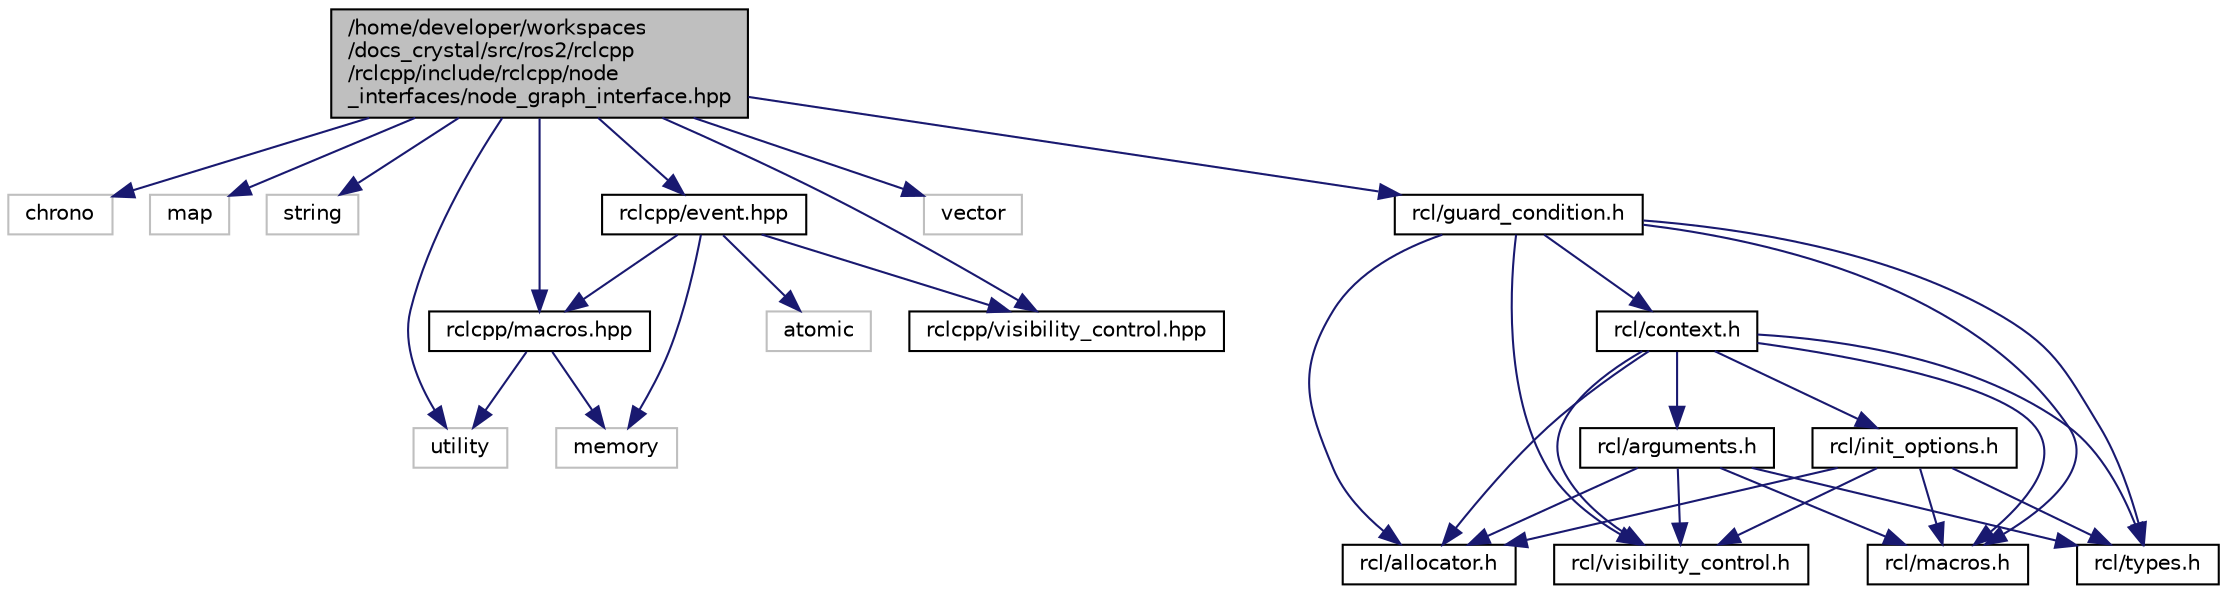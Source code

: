 digraph "/home/developer/workspaces/docs_crystal/src/ros2/rclcpp/rclcpp/include/rclcpp/node_interfaces/node_graph_interface.hpp"
{
  edge [fontname="Helvetica",fontsize="10",labelfontname="Helvetica",labelfontsize="10"];
  node [fontname="Helvetica",fontsize="10",shape=record];
  Node0 [label="/home/developer/workspaces\l/docs_crystal/src/ros2/rclcpp\l/rclcpp/include/rclcpp/node\l_interfaces/node_graph_interface.hpp",height=0.2,width=0.4,color="black", fillcolor="grey75", style="filled", fontcolor="black"];
  Node0 -> Node1 [color="midnightblue",fontsize="10",style="solid",fontname="Helvetica"];
  Node1 [label="chrono",height=0.2,width=0.4,color="grey75", fillcolor="white", style="filled"];
  Node0 -> Node2 [color="midnightblue",fontsize="10",style="solid",fontname="Helvetica"];
  Node2 [label="map",height=0.2,width=0.4,color="grey75", fillcolor="white", style="filled"];
  Node0 -> Node3 [color="midnightblue",fontsize="10",style="solid",fontname="Helvetica"];
  Node3 [label="string",height=0.2,width=0.4,color="grey75", fillcolor="white", style="filled"];
  Node0 -> Node4 [color="midnightblue",fontsize="10",style="solid",fontname="Helvetica"];
  Node4 [label="utility",height=0.2,width=0.4,color="grey75", fillcolor="white", style="filled"];
  Node0 -> Node5 [color="midnightblue",fontsize="10",style="solid",fontname="Helvetica"];
  Node5 [label="vector",height=0.2,width=0.4,color="grey75", fillcolor="white", style="filled"];
  Node0 -> Node6 [color="midnightblue",fontsize="10",style="solid",fontname="Helvetica"];
  Node6 [label="rcl/guard_condition.h",height=0.2,width=0.4,color="black", fillcolor="white", style="filled",URL="/home/developer/workspaces/docs_crystal/doxygen_tag_files/rcl.tag$guard__condition_8h.html"];
  Node6 -> Node7 [color="midnightblue",fontsize="10",style="solid",fontname="Helvetica"];
  Node7 [label="rcl/allocator.h",height=0.2,width=0.4,color="black", fillcolor="white", style="filled",URL="/home/developer/workspaces/docs_crystal/doxygen_tag_files/rcl.tag$allocator_8h.html"];
  Node6 -> Node8 [color="midnightblue",fontsize="10",style="solid",fontname="Helvetica"];
  Node8 [label="rcl/context.h",height=0.2,width=0.4,color="black", fillcolor="white", style="filled",URL="/home/developer/workspaces/docs_crystal/doxygen_tag_files/rcl.tag$context_8h.html"];
  Node8 -> Node7 [color="midnightblue",fontsize="10",style="solid",fontname="Helvetica"];
  Node8 -> Node9 [color="midnightblue",fontsize="10",style="solid",fontname="Helvetica"];
  Node9 [label="rcl/arguments.h",height=0.2,width=0.4,color="black", fillcolor="white", style="filled",URL="/home/developer/workspaces/docs_crystal/doxygen_tag_files/rcl.tag$arguments_8h.html"];
  Node9 -> Node7 [color="midnightblue",fontsize="10",style="solid",fontname="Helvetica"];
  Node9 -> Node10 [color="midnightblue",fontsize="10",style="solid",fontname="Helvetica"];
  Node10 [label="rcl/macros.h",height=0.2,width=0.4,color="black", fillcolor="white", style="filled",URL="/home/developer/workspaces/docs_crystal/doxygen_tag_files/rcl.tag$macros_8h.html"];
  Node9 -> Node11 [color="midnightblue",fontsize="10",style="solid",fontname="Helvetica"];
  Node11 [label="rcl/types.h",height=0.2,width=0.4,color="black", fillcolor="white", style="filled",URL="/home/developer/workspaces/docs_crystal/doxygen_tag_files/rcl.tag$types_8h.html"];
  Node9 -> Node12 [color="midnightblue",fontsize="10",style="solid",fontname="Helvetica"];
  Node12 [label="rcl/visibility_control.h",height=0.2,width=0.4,color="black", fillcolor="white", style="filled",URL="/home/developer/workspaces/docs_crystal/doxygen_tag_files/rcl.tag$visibility__control_8h.html"];
  Node8 -> Node13 [color="midnightblue",fontsize="10",style="solid",fontname="Helvetica"];
  Node13 [label="rcl/init_options.h",height=0.2,width=0.4,color="black", fillcolor="white", style="filled",URL="/home/developer/workspaces/docs_crystal/doxygen_tag_files/rcl.tag$init__options_8h.html"];
  Node13 -> Node7 [color="midnightblue",fontsize="10",style="solid",fontname="Helvetica"];
  Node13 -> Node10 [color="midnightblue",fontsize="10",style="solid",fontname="Helvetica"];
  Node13 -> Node11 [color="midnightblue",fontsize="10",style="solid",fontname="Helvetica"];
  Node13 -> Node12 [color="midnightblue",fontsize="10",style="solid",fontname="Helvetica"];
  Node8 -> Node10 [color="midnightblue",fontsize="10",style="solid",fontname="Helvetica"];
  Node8 -> Node11 [color="midnightblue",fontsize="10",style="solid",fontname="Helvetica"];
  Node8 -> Node12 [color="midnightblue",fontsize="10",style="solid",fontname="Helvetica"];
  Node6 -> Node10 [color="midnightblue",fontsize="10",style="solid",fontname="Helvetica"];
  Node6 -> Node11 [color="midnightblue",fontsize="10",style="solid",fontname="Helvetica"];
  Node6 -> Node12 [color="midnightblue",fontsize="10",style="solid",fontname="Helvetica"];
  Node0 -> Node14 [color="midnightblue",fontsize="10",style="solid",fontname="Helvetica"];
  Node14 [label="rclcpp/event.hpp",height=0.2,width=0.4,color="black", fillcolor="white", style="filled",URL="$event_8hpp.html"];
  Node14 -> Node15 [color="midnightblue",fontsize="10",style="solid",fontname="Helvetica"];
  Node15 [label="atomic",height=0.2,width=0.4,color="grey75", fillcolor="white", style="filled"];
  Node14 -> Node16 [color="midnightblue",fontsize="10",style="solid",fontname="Helvetica"];
  Node16 [label="memory",height=0.2,width=0.4,color="grey75", fillcolor="white", style="filled"];
  Node14 -> Node17 [color="midnightblue",fontsize="10",style="solid",fontname="Helvetica"];
  Node17 [label="rclcpp/macros.hpp",height=0.2,width=0.4,color="black", fillcolor="white", style="filled",URL="$macros_8hpp.html"];
  Node17 -> Node16 [color="midnightblue",fontsize="10",style="solid",fontname="Helvetica"];
  Node17 -> Node4 [color="midnightblue",fontsize="10",style="solid",fontname="Helvetica"];
  Node14 -> Node18 [color="midnightblue",fontsize="10",style="solid",fontname="Helvetica"];
  Node18 [label="rclcpp/visibility_control.hpp",height=0.2,width=0.4,color="black", fillcolor="white", style="filled",URL="$visibility__control_8hpp.html"];
  Node0 -> Node17 [color="midnightblue",fontsize="10",style="solid",fontname="Helvetica"];
  Node0 -> Node18 [color="midnightblue",fontsize="10",style="solid",fontname="Helvetica"];
}
